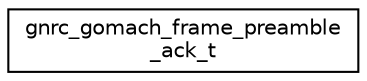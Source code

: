 digraph "Graphical Class Hierarchy"
{
 // LATEX_PDF_SIZE
  edge [fontname="Helvetica",fontsize="10",labelfontname="Helvetica",labelfontsize="10"];
  node [fontname="Helvetica",fontsize="10",shape=record];
  rankdir="LR";
  Node0 [label="gnrc_gomach_frame_preamble\l_ack_t",height=0.2,width=0.4,color="black", fillcolor="white", style="filled",URL="$structgnrc__gomach__frame__preamble__ack__t.html",tooltip="GoMacH preamble_ack frame."];
}

